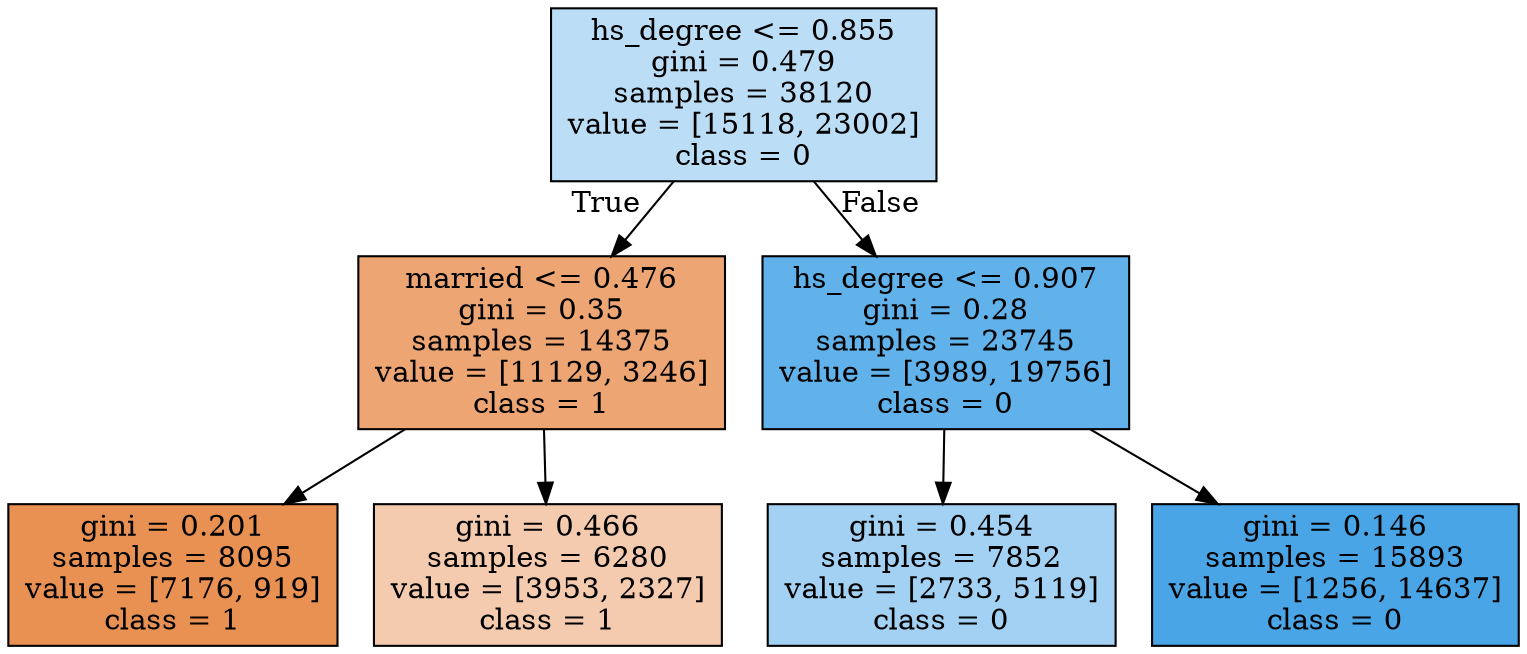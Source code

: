 digraph Tree {
node [shape=box, style="filled", color="black"] ;
0 [label="hs_degree <= 0.855\ngini = 0.479\nsamples = 38120\nvalue = [15118, 23002]\nclass = 0", fillcolor="#bbddf6"] ;
1 [label="married <= 0.476\ngini = 0.35\nsamples = 14375\nvalue = [11129, 3246]\nclass = 1", fillcolor="#eda673"] ;
0 -> 1 [labeldistance=2.5, labelangle=45, headlabel="True"] ;
2 [label="gini = 0.201\nsamples = 8095\nvalue = [7176, 919]\nclass = 1", fillcolor="#e89152"] ;
1 -> 2 ;
3 [label="gini = 0.466\nsamples = 6280\nvalue = [3953, 2327]\nclass = 1", fillcolor="#f4cbae"] ;
1 -> 3 ;
4 [label="hs_degree <= 0.907\ngini = 0.28\nsamples = 23745\nvalue = [3989, 19756]\nclass = 0", fillcolor="#61b1ea"] ;
0 -> 4 [labeldistance=2.5, labelangle=-45, headlabel="False"] ;
5 [label="gini = 0.454\nsamples = 7852\nvalue = [2733, 5119]\nclass = 0", fillcolor="#a3d1f3"] ;
4 -> 5 ;
6 [label="gini = 0.146\nsamples = 15893\nvalue = [1256, 14637]\nclass = 0", fillcolor="#4aa5e7"] ;
4 -> 6 ;
}